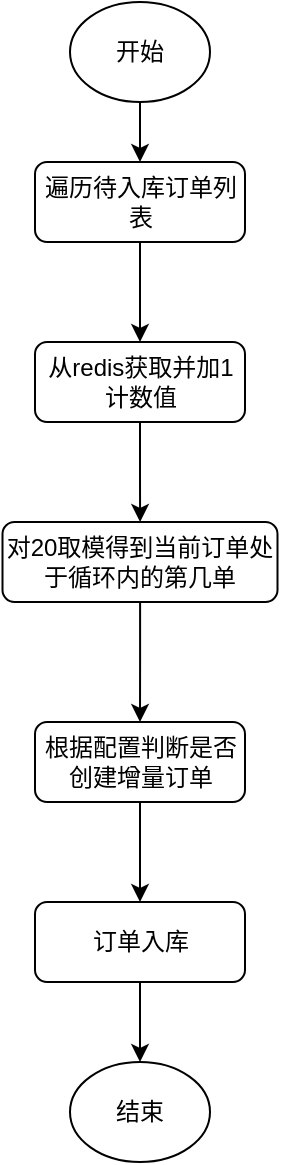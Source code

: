 <mxfile version="21.0.8" type="github">
  <diagram id="C5RBs43oDa-KdzZeNtuy" name="Page-1">
    <mxGraphModel dx="1434" dy="796" grid="1" gridSize="10" guides="1" tooltips="1" connect="1" arrows="1" fold="1" page="1" pageScale="1" pageWidth="827" pageHeight="1169" math="0" shadow="0">
      <root>
        <mxCell id="WIyWlLk6GJQsqaUBKTNV-0" />
        <mxCell id="WIyWlLk6GJQsqaUBKTNV-1" parent="WIyWlLk6GJQsqaUBKTNV-0" />
        <mxCell id="--nRkN5RSNNi_134uoBu-4" style="edgeStyle=orthogonalEdgeStyle;rounded=0;orthogonalLoop=1;jettySize=auto;html=1;" edge="1" parent="WIyWlLk6GJQsqaUBKTNV-1" source="--nRkN5RSNNi_134uoBu-0" target="--nRkN5RSNNi_134uoBu-1">
          <mxGeometry relative="1" as="geometry" />
        </mxCell>
        <mxCell id="--nRkN5RSNNi_134uoBu-0" value="开始" style="ellipse;whiteSpace=wrap;html=1;" vertex="1" parent="WIyWlLk6GJQsqaUBKTNV-1">
          <mxGeometry x="230" y="100" width="70" height="50" as="geometry" />
        </mxCell>
        <mxCell id="--nRkN5RSNNi_134uoBu-5" style="edgeStyle=orthogonalEdgeStyle;rounded=0;orthogonalLoop=1;jettySize=auto;html=1;entryX=0.5;entryY=0;entryDx=0;entryDy=0;" edge="1" parent="WIyWlLk6GJQsqaUBKTNV-1" source="--nRkN5RSNNi_134uoBu-1" target="--nRkN5RSNNi_134uoBu-2">
          <mxGeometry relative="1" as="geometry" />
        </mxCell>
        <mxCell id="--nRkN5RSNNi_134uoBu-1" value="遍历待入库订单列表" style="rounded=1;whiteSpace=wrap;html=1;" vertex="1" parent="WIyWlLk6GJQsqaUBKTNV-1">
          <mxGeometry x="212.5" y="180" width="105" height="40" as="geometry" />
        </mxCell>
        <mxCell id="--nRkN5RSNNi_134uoBu-6" style="edgeStyle=orthogonalEdgeStyle;rounded=0;orthogonalLoop=1;jettySize=auto;html=1;" edge="1" parent="WIyWlLk6GJQsqaUBKTNV-1" source="--nRkN5RSNNi_134uoBu-2" target="--nRkN5RSNNi_134uoBu-3">
          <mxGeometry relative="1" as="geometry" />
        </mxCell>
        <mxCell id="--nRkN5RSNNi_134uoBu-2" value="从redis获取并加1计数值" style="rounded=1;whiteSpace=wrap;html=1;" vertex="1" parent="WIyWlLk6GJQsqaUBKTNV-1">
          <mxGeometry x="212.5" y="270" width="105" height="40" as="geometry" />
        </mxCell>
        <mxCell id="--nRkN5RSNNi_134uoBu-8" style="edgeStyle=orthogonalEdgeStyle;rounded=0;orthogonalLoop=1;jettySize=auto;html=1;" edge="1" parent="WIyWlLk6GJQsqaUBKTNV-1" source="--nRkN5RSNNi_134uoBu-3" target="--nRkN5RSNNi_134uoBu-7">
          <mxGeometry relative="1" as="geometry" />
        </mxCell>
        <mxCell id="--nRkN5RSNNi_134uoBu-3" value="对20取模得到当前订单处于循环内的第几单" style="rounded=1;whiteSpace=wrap;html=1;" vertex="1" parent="WIyWlLk6GJQsqaUBKTNV-1">
          <mxGeometry x="196.25" y="360" width="137.5" height="40" as="geometry" />
        </mxCell>
        <mxCell id="--nRkN5RSNNi_134uoBu-11" style="edgeStyle=orthogonalEdgeStyle;rounded=0;orthogonalLoop=1;jettySize=auto;html=1;" edge="1" parent="WIyWlLk6GJQsqaUBKTNV-1" source="--nRkN5RSNNi_134uoBu-7" target="--nRkN5RSNNi_134uoBu-9">
          <mxGeometry relative="1" as="geometry" />
        </mxCell>
        <mxCell id="--nRkN5RSNNi_134uoBu-7" value="根据配置判断是否创建增量订单" style="rounded=1;whiteSpace=wrap;html=1;" vertex="1" parent="WIyWlLk6GJQsqaUBKTNV-1">
          <mxGeometry x="212.5" y="460" width="105" height="40" as="geometry" />
        </mxCell>
        <mxCell id="--nRkN5RSNNi_134uoBu-12" style="edgeStyle=orthogonalEdgeStyle;rounded=0;orthogonalLoop=1;jettySize=auto;html=1;" edge="1" parent="WIyWlLk6GJQsqaUBKTNV-1" source="--nRkN5RSNNi_134uoBu-9" target="--nRkN5RSNNi_134uoBu-10">
          <mxGeometry relative="1" as="geometry" />
        </mxCell>
        <mxCell id="--nRkN5RSNNi_134uoBu-9" value="订单入库" style="rounded=1;whiteSpace=wrap;html=1;" vertex="1" parent="WIyWlLk6GJQsqaUBKTNV-1">
          <mxGeometry x="212.5" y="550" width="105" height="40" as="geometry" />
        </mxCell>
        <mxCell id="--nRkN5RSNNi_134uoBu-10" value="结束" style="ellipse;whiteSpace=wrap;html=1;" vertex="1" parent="WIyWlLk6GJQsqaUBKTNV-1">
          <mxGeometry x="230" y="630" width="70" height="50" as="geometry" />
        </mxCell>
      </root>
    </mxGraphModel>
  </diagram>
</mxfile>
